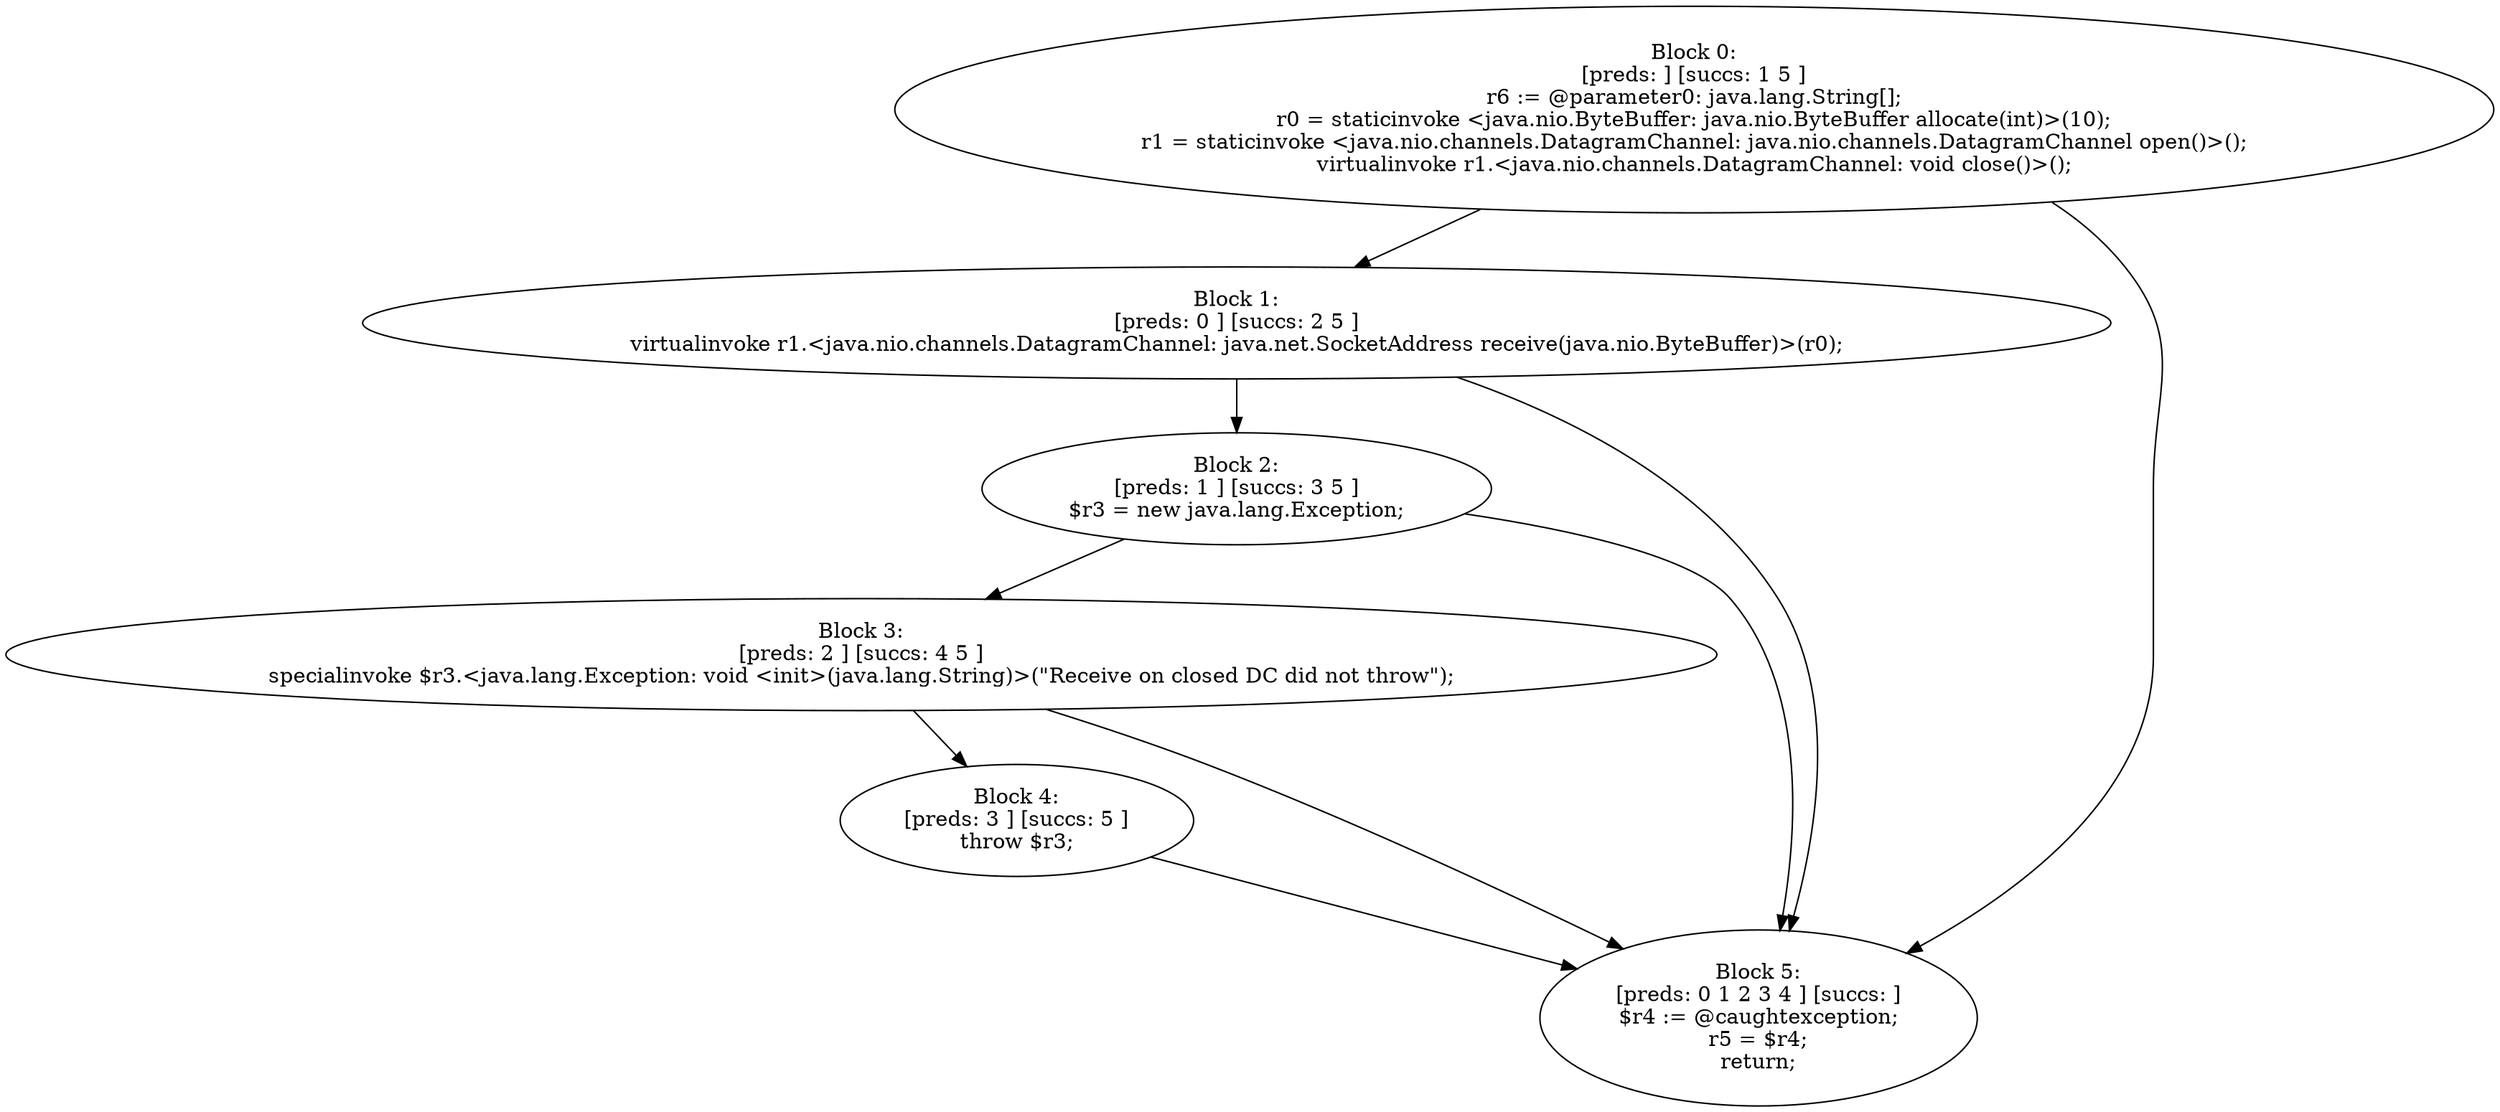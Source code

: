 digraph "unitGraph" {
    "Block 0:
[preds: ] [succs: 1 5 ]
r6 := @parameter0: java.lang.String[];
r0 = staticinvoke <java.nio.ByteBuffer: java.nio.ByteBuffer allocate(int)>(10);
r1 = staticinvoke <java.nio.channels.DatagramChannel: java.nio.channels.DatagramChannel open()>();
virtualinvoke r1.<java.nio.channels.DatagramChannel: void close()>();
"
    "Block 1:
[preds: 0 ] [succs: 2 5 ]
virtualinvoke r1.<java.nio.channels.DatagramChannel: java.net.SocketAddress receive(java.nio.ByteBuffer)>(r0);
"
    "Block 2:
[preds: 1 ] [succs: 3 5 ]
$r3 = new java.lang.Exception;
"
    "Block 3:
[preds: 2 ] [succs: 4 5 ]
specialinvoke $r3.<java.lang.Exception: void <init>(java.lang.String)>(\"Receive on closed DC did not throw\");
"
    "Block 4:
[preds: 3 ] [succs: 5 ]
throw $r3;
"
    "Block 5:
[preds: 0 1 2 3 4 ] [succs: ]
$r4 := @caughtexception;
r5 = $r4;
return;
"
    "Block 0:
[preds: ] [succs: 1 5 ]
r6 := @parameter0: java.lang.String[];
r0 = staticinvoke <java.nio.ByteBuffer: java.nio.ByteBuffer allocate(int)>(10);
r1 = staticinvoke <java.nio.channels.DatagramChannel: java.nio.channels.DatagramChannel open()>();
virtualinvoke r1.<java.nio.channels.DatagramChannel: void close()>();
"->"Block 1:
[preds: 0 ] [succs: 2 5 ]
virtualinvoke r1.<java.nio.channels.DatagramChannel: java.net.SocketAddress receive(java.nio.ByteBuffer)>(r0);
";
    "Block 0:
[preds: ] [succs: 1 5 ]
r6 := @parameter0: java.lang.String[];
r0 = staticinvoke <java.nio.ByteBuffer: java.nio.ByteBuffer allocate(int)>(10);
r1 = staticinvoke <java.nio.channels.DatagramChannel: java.nio.channels.DatagramChannel open()>();
virtualinvoke r1.<java.nio.channels.DatagramChannel: void close()>();
"->"Block 5:
[preds: 0 1 2 3 4 ] [succs: ]
$r4 := @caughtexception;
r5 = $r4;
return;
";
    "Block 1:
[preds: 0 ] [succs: 2 5 ]
virtualinvoke r1.<java.nio.channels.DatagramChannel: java.net.SocketAddress receive(java.nio.ByteBuffer)>(r0);
"->"Block 2:
[preds: 1 ] [succs: 3 5 ]
$r3 = new java.lang.Exception;
";
    "Block 1:
[preds: 0 ] [succs: 2 5 ]
virtualinvoke r1.<java.nio.channels.DatagramChannel: java.net.SocketAddress receive(java.nio.ByteBuffer)>(r0);
"->"Block 5:
[preds: 0 1 2 3 4 ] [succs: ]
$r4 := @caughtexception;
r5 = $r4;
return;
";
    "Block 2:
[preds: 1 ] [succs: 3 5 ]
$r3 = new java.lang.Exception;
"->"Block 3:
[preds: 2 ] [succs: 4 5 ]
specialinvoke $r3.<java.lang.Exception: void <init>(java.lang.String)>(\"Receive on closed DC did not throw\");
";
    "Block 2:
[preds: 1 ] [succs: 3 5 ]
$r3 = new java.lang.Exception;
"->"Block 5:
[preds: 0 1 2 3 4 ] [succs: ]
$r4 := @caughtexception;
r5 = $r4;
return;
";
    "Block 3:
[preds: 2 ] [succs: 4 5 ]
specialinvoke $r3.<java.lang.Exception: void <init>(java.lang.String)>(\"Receive on closed DC did not throw\");
"->"Block 4:
[preds: 3 ] [succs: 5 ]
throw $r3;
";
    "Block 3:
[preds: 2 ] [succs: 4 5 ]
specialinvoke $r3.<java.lang.Exception: void <init>(java.lang.String)>(\"Receive on closed DC did not throw\");
"->"Block 5:
[preds: 0 1 2 3 4 ] [succs: ]
$r4 := @caughtexception;
r5 = $r4;
return;
";
    "Block 4:
[preds: 3 ] [succs: 5 ]
throw $r3;
"->"Block 5:
[preds: 0 1 2 3 4 ] [succs: ]
$r4 := @caughtexception;
r5 = $r4;
return;
";
}

